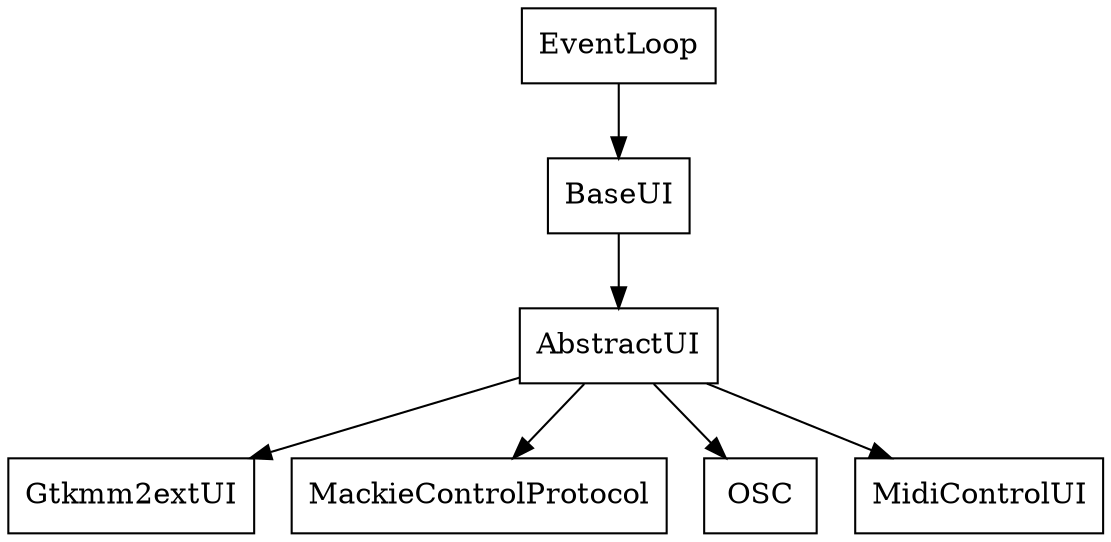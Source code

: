 digraph {
	EventLoop [shape=box] [texlbl="\small\code{EventLoop}"]
	BaseUI [shape=box] [texlbl="\small\code{BaseUI}"]
	AbstractUI [shape=box] [texlbl="\small\code{AbstractUI}"]
	Gtkmm2extUI [shape=box] [texlbl="\small\code{Gtkmm2ext::UI}"]
	MackieControlProtocol [shape=box] [texlbl="\small\code{MackieControlProtocol}"]
	OSC [shape=box] [texlbl="\small\code{OSC}"]
	MidiControlUI [shape=box] [texlbl="\small\code{MidiControlUI}"]

	EventLoop -> BaseUI
	BaseUI -> AbstractUI
	AbstractUI -> Gtkmm2extUI
	AbstractUI -> MackieControlProtocol
	AbstractUI -> OSC
	AbstractUI -> MidiControlUI
}
